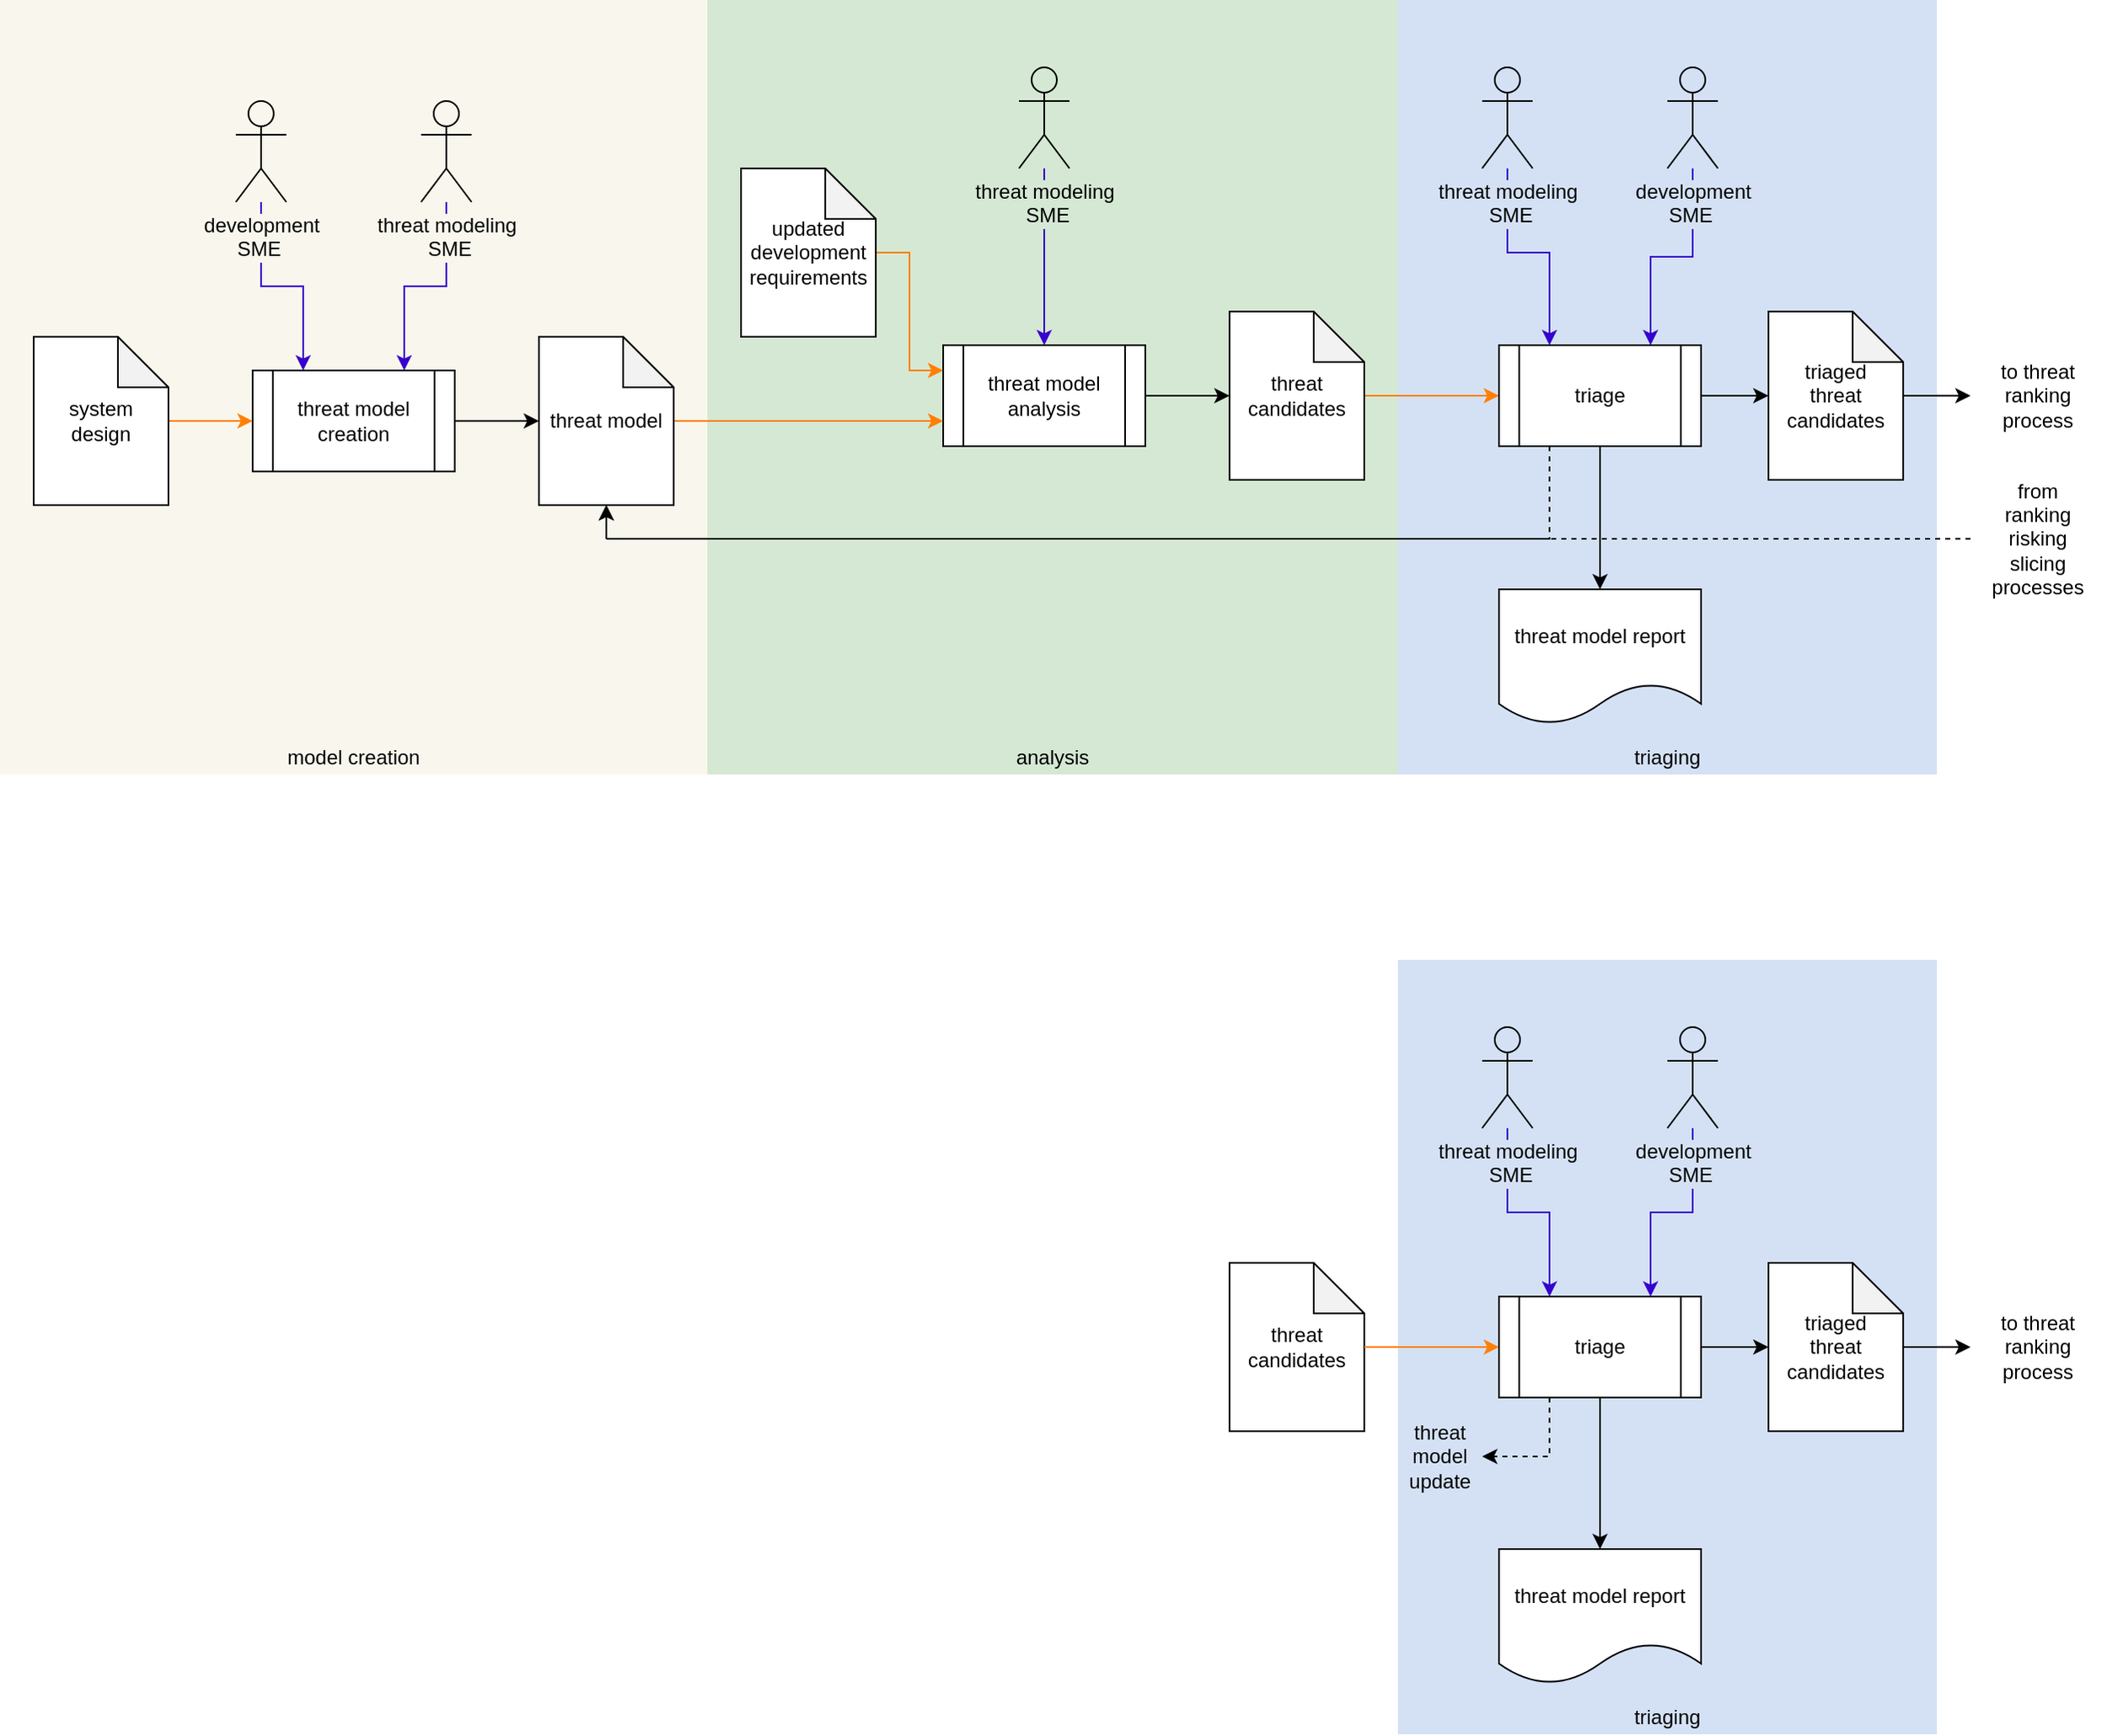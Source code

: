 <mxfile version="21.6.8" type="device">
  <diagram id="E2ULkJl6go0xUk4_vNiQ" name="Page-1">
    <mxGraphModel dx="3538" dy="1419" grid="1" gridSize="10" guides="1" tooltips="1" connect="1" arrows="1" fold="1" page="0" pageScale="1" pageWidth="1100" pageHeight="850" math="0" shadow="0">
      <root>
        <mxCell id="0" />
        <mxCell id="1" parent="0" />
        <mxCell id="FbfdTK8tjVJBXB0avibO-2" value="" style="rounded=0;whiteSpace=wrap;html=1;fillColor=#F9F7ED;strokeColor=none;" parent="1" vertex="1">
          <mxGeometry x="-1160" y="150" width="420" height="460" as="geometry" />
        </mxCell>
        <mxCell id="FbfdTK8tjVJBXB0avibO-6" value="" style="rounded=0;whiteSpace=wrap;html=1;strokeColor=none;fillColor=#D5E8D4;" parent="1" vertex="1">
          <mxGeometry x="-740" y="150" width="410" height="460" as="geometry" />
        </mxCell>
        <mxCell id="FbfdTK8tjVJBXB0avibO-4" value="" style="rounded=0;whiteSpace=wrap;html=1;strokeColor=none;fillColor=#D4E1F5;" parent="1" vertex="1">
          <mxGeometry x="-330" y="150" width="320" height="460" as="geometry" />
        </mxCell>
        <mxCell id="XKbH0hADGiryWMfeD4Mq-1" value="threat model report" style="shape=document;whiteSpace=wrap;html=1;boundedLbl=1;" parent="1" vertex="1">
          <mxGeometry x="-270" y="500" width="120" height="80" as="geometry" />
        </mxCell>
        <mxCell id="XKbH0hADGiryWMfeD4Mq-23" style="edgeStyle=orthogonalEdgeStyle;rounded=0;orthogonalLoop=1;jettySize=auto;html=1;entryX=0;entryY=0.5;entryDx=0;entryDy=0;entryPerimeter=0;" parent="1" source="XKbH0hADGiryWMfeD4Mq-3" target="XKbH0hADGiryWMfeD4Mq-10" edge="1">
          <mxGeometry relative="1" as="geometry" />
        </mxCell>
        <mxCell id="XKbH0hADGiryWMfeD4Mq-3" value="threat model analysis" style="shape=process;whiteSpace=wrap;html=1;backgroundOutline=1;" parent="1" vertex="1">
          <mxGeometry x="-600" y="355" width="120" height="60" as="geometry" />
        </mxCell>
        <mxCell id="XKbH0hADGiryWMfeD4Mq-39" style="edgeStyle=orthogonalEdgeStyle;rounded=0;orthogonalLoop=1;jettySize=auto;html=1;entryX=0.75;entryY=0;entryDx=0;entryDy=0;fillColor=#6a00ff;strokeColor=#3700CC;" parent="1" source="LRI6FaqGRrZTjfz2rVRe-10" target="XKbH0hADGiryWMfeD4Mq-48" edge="1">
          <mxGeometry relative="1" as="geometry" />
        </mxCell>
        <mxCell id="XKbH0hADGiryWMfeD4Mq-43" style="edgeStyle=orthogonalEdgeStyle;rounded=0;orthogonalLoop=1;jettySize=auto;html=1;entryX=0.25;entryY=0;entryDx=0;entryDy=0;fillColor=#6a00ff;strokeColor=#3700CC;" parent="1" source="LRI6FaqGRrZTjfz2rVRe-2" target="XKbH0hADGiryWMfeD4Mq-11" edge="1">
          <mxGeometry relative="1" as="geometry">
            <mxPoint x="-265" y="-80" as="sourcePoint" />
            <Array as="points">
              <mxPoint x="-265" y="300" />
              <mxPoint x="-240" y="300" />
            </Array>
          </mxGeometry>
        </mxCell>
        <mxCell id="XKbH0hADGiryWMfeD4Mq-51" style="edgeStyle=orthogonalEdgeStyle;rounded=0;orthogonalLoop=1;jettySize=auto;html=1;entryX=0.5;entryY=0;entryDx=0;entryDy=0;fillColor=#6a00ff;strokeColor=#3700CC;" parent="1" source="LRI6FaqGRrZTjfz2rVRe-9" target="XKbH0hADGiryWMfeD4Mq-3" edge="1">
          <mxGeometry relative="1" as="geometry" />
        </mxCell>
        <mxCell id="XKbH0hADGiryWMfeD4Mq-40" style="edgeStyle=orthogonalEdgeStyle;rounded=0;orthogonalLoop=1;jettySize=auto;html=1;entryX=0.25;entryY=0;entryDx=0;entryDy=0;fillColor=#6a00ff;strokeColor=#3700CC;" parent="1" source="LRI6FaqGRrZTjfz2rVRe-11" target="XKbH0hADGiryWMfeD4Mq-48" edge="1">
          <mxGeometry relative="1" as="geometry" />
        </mxCell>
        <mxCell id="XKbH0hADGiryWMfeD4Mq-42" style="edgeStyle=orthogonalEdgeStyle;rounded=0;orthogonalLoop=1;jettySize=auto;html=1;entryX=0.75;entryY=0;entryDx=0;entryDy=0;fillColor=#6a00ff;strokeColor=#3700CC;" parent="1" source="LRI6FaqGRrZTjfz2rVRe-3" target="XKbH0hADGiryWMfeD4Mq-11" edge="1">
          <mxGeometry relative="1" as="geometry">
            <mxPoint x="-140" y="110" as="sourcePoint" />
          </mxGeometry>
        </mxCell>
        <mxCell id="XKbH0hADGiryWMfeD4Mq-22" style="edgeStyle=orthogonalEdgeStyle;rounded=0;orthogonalLoop=1;jettySize=auto;html=1;entryX=0;entryY=0.75;entryDx=0;entryDy=0;fillColor=#fa6800;strokeColor=#FF8000;" parent="1" source="XKbH0hADGiryWMfeD4Mq-9" target="XKbH0hADGiryWMfeD4Mq-3" edge="1">
          <mxGeometry relative="1" as="geometry" />
        </mxCell>
        <mxCell id="XKbH0hADGiryWMfeD4Mq-9" value="threat model" style="shape=note;whiteSpace=wrap;html=1;backgroundOutline=1;darkOpacity=0.05;" parent="1" vertex="1">
          <mxGeometry x="-840" y="350" width="80" height="100" as="geometry" />
        </mxCell>
        <mxCell id="XKbH0hADGiryWMfeD4Mq-24" style="edgeStyle=orthogonalEdgeStyle;rounded=0;orthogonalLoop=1;jettySize=auto;html=1;entryX=0;entryY=0.5;entryDx=0;entryDy=0;fillColor=#fa6800;strokeColor=#FF8000;" parent="1" source="XKbH0hADGiryWMfeD4Mq-10" target="XKbH0hADGiryWMfeD4Mq-11" edge="1">
          <mxGeometry relative="1" as="geometry" />
        </mxCell>
        <mxCell id="XKbH0hADGiryWMfeD4Mq-10" value="threat candidates" style="shape=note;whiteSpace=wrap;html=1;backgroundOutline=1;darkOpacity=0.05;" parent="1" vertex="1">
          <mxGeometry x="-430" y="335" width="80" height="100" as="geometry" />
        </mxCell>
        <mxCell id="XKbH0hADGiryWMfeD4Mq-27" style="edgeStyle=orthogonalEdgeStyle;rounded=0;orthogonalLoop=1;jettySize=auto;html=1;entryX=0;entryY=0.5;entryDx=0;entryDy=0;entryPerimeter=0;" parent="1" source="XKbH0hADGiryWMfeD4Mq-11" target="XKbH0hADGiryWMfeD4Mq-12" edge="1">
          <mxGeometry relative="1" as="geometry" />
        </mxCell>
        <mxCell id="XKbH0hADGiryWMfeD4Mq-54" style="edgeStyle=orthogonalEdgeStyle;rounded=0;orthogonalLoop=1;jettySize=auto;html=1;entryX=0.5;entryY=0;entryDx=0;entryDy=0;exitX=0.5;exitY=1;exitDx=0;exitDy=0;" parent="1" source="XKbH0hADGiryWMfeD4Mq-11" target="XKbH0hADGiryWMfeD4Mq-1" edge="1">
          <mxGeometry relative="1" as="geometry" />
        </mxCell>
        <mxCell id="XKbH0hADGiryWMfeD4Mq-57" style="edgeStyle=orthogonalEdgeStyle;rounded=0;orthogonalLoop=1;jettySize=auto;html=1;exitX=0.25;exitY=1;exitDx=0;exitDy=0;entryX=0.5;entryY=1;entryDx=0;entryDy=0;entryPerimeter=0;strokeWidth=1;dashed=1;" parent="1" source="XKbH0hADGiryWMfeD4Mq-11" target="XKbH0hADGiryWMfeD4Mq-9" edge="1">
          <mxGeometry relative="1" as="geometry">
            <mxPoint x="-720" y="640" as="targetPoint" />
            <Array as="points">
              <mxPoint x="-240" y="470" />
              <mxPoint x="-800" y="470" />
            </Array>
          </mxGeometry>
        </mxCell>
        <mxCell id="XKbH0hADGiryWMfeD4Mq-11" value="triage" style="shape=process;whiteSpace=wrap;html=1;backgroundOutline=1;" parent="1" vertex="1">
          <mxGeometry x="-270" y="355" width="120" height="60" as="geometry" />
        </mxCell>
        <mxCell id="XKbH0hADGiryWMfeD4Mq-28" style="edgeStyle=orthogonalEdgeStyle;rounded=0;orthogonalLoop=1;jettySize=auto;html=1;entryX=0;entryY=0.5;entryDx=0;entryDy=0;" parent="1" source="XKbH0hADGiryWMfeD4Mq-12" target="XKbH0hADGiryWMfeD4Mq-55" edge="1">
          <mxGeometry relative="1" as="geometry">
            <mxPoint x="10" y="380" as="targetPoint" />
          </mxGeometry>
        </mxCell>
        <mxCell id="XKbH0hADGiryWMfeD4Mq-12" value="triaged&lt;br&gt;threat candidates" style="shape=note;whiteSpace=wrap;html=1;backgroundOutline=1;darkOpacity=0.05;" parent="1" vertex="1">
          <mxGeometry x="-110" y="335" width="80" height="100" as="geometry" />
        </mxCell>
        <mxCell id="XKbH0hADGiryWMfeD4Mq-58" style="edgeStyle=orthogonalEdgeStyle;rounded=0;orthogonalLoop=1;jettySize=auto;html=1;entryX=0.5;entryY=1;entryDx=0;entryDy=0;entryPerimeter=0;strokeWidth=1;dashed=1;exitX=0;exitY=0.5;exitDx=0;exitDy=0;" parent="1" source="FbfdTK8tjVJBXB0avibO-5" target="XKbH0hADGiryWMfeD4Mq-9" edge="1">
          <mxGeometry relative="1" as="geometry">
            <Array as="points">
              <mxPoint x="-30" y="470" />
              <mxPoint x="-690" y="470" />
            </Array>
            <mxPoint x="-30" y="610" as="sourcePoint" />
          </mxGeometry>
        </mxCell>
        <mxCell id="XKbH0hADGiryWMfeD4Mq-52" style="edgeStyle=orthogonalEdgeStyle;rounded=0;orthogonalLoop=1;jettySize=auto;html=1;entryX=0;entryY=0.5;entryDx=0;entryDy=0;entryPerimeter=0;" parent="1" source="XKbH0hADGiryWMfeD4Mq-48" target="XKbH0hADGiryWMfeD4Mq-9" edge="1">
          <mxGeometry relative="1" as="geometry" />
        </mxCell>
        <mxCell id="XKbH0hADGiryWMfeD4Mq-48" value="threat model creation" style="shape=process;whiteSpace=wrap;html=1;backgroundOutline=1;" parent="1" vertex="1">
          <mxGeometry x="-1010" y="370" width="120" height="60" as="geometry" />
        </mxCell>
        <mxCell id="XKbH0hADGiryWMfeD4Mq-55" value="to threat ranking process" style="text;html=1;strokeColor=none;fillColor=none;align=center;verticalAlign=middle;whiteSpace=wrap;rounded=0;" parent="1" vertex="1">
          <mxGeometry x="10" y="345" width="80" height="80" as="geometry" />
        </mxCell>
        <mxCell id="FbfdTK8tjVJBXB0avibO-5" value="from&lt;br&gt;ranking&lt;br&gt;risking&lt;br&gt;slicing processes" style="text;html=1;strokeColor=none;fillColor=none;align=center;verticalAlign=middle;whiteSpace=wrap;rounded=0;" parent="1" vertex="1">
          <mxGeometry x="10" y="430" width="80" height="80" as="geometry" />
        </mxCell>
        <mxCell id="FbfdTK8tjVJBXB0avibO-7" value="model creation" style="text;html=1;strokeColor=none;fillColor=none;align=center;verticalAlign=middle;whiteSpace=wrap;rounded=0;" parent="1" vertex="1">
          <mxGeometry x="-1160" y="590" width="420" height="20" as="geometry" />
        </mxCell>
        <mxCell id="FbfdTK8tjVJBXB0avibO-8" value="analysis" style="text;html=1;strokeColor=none;fillColor=none;align=center;verticalAlign=middle;whiteSpace=wrap;rounded=0;" parent="1" vertex="1">
          <mxGeometry x="-740" y="590" width="410" height="20" as="geometry" />
        </mxCell>
        <mxCell id="FbfdTK8tjVJBXB0avibO-9" value="triaging" style="text;html=1;strokeColor=none;fillColor=none;align=center;verticalAlign=middle;whiteSpace=wrap;rounded=0;" parent="1" vertex="1">
          <mxGeometry x="-330" y="590" width="320" height="20" as="geometry" />
        </mxCell>
        <mxCell id="FbfdTK8tjVJBXB0avibO-10" style="edgeStyle=orthogonalEdgeStyle;rounded=0;orthogonalLoop=1;jettySize=auto;html=1;fillColor=#fa6800;strokeColor=#FF8000;entryX=0;entryY=0.5;entryDx=0;entryDy=0;" parent="1" source="FbfdTK8tjVJBXB0avibO-11" target="XKbH0hADGiryWMfeD4Mq-48" edge="1">
          <mxGeometry relative="1" as="geometry">
            <mxPoint x="-1010" y="400" as="targetPoint" />
          </mxGeometry>
        </mxCell>
        <mxCell id="FbfdTK8tjVJBXB0avibO-11" value="system&lt;br&gt;design" style="shape=note;whiteSpace=wrap;html=1;backgroundOutline=1;darkOpacity=0.05;" parent="1" vertex="1">
          <mxGeometry x="-1140" y="350" width="80" height="100" as="geometry" />
        </mxCell>
        <mxCell id="LRI6FaqGRrZTjfz2rVRe-2" value="&lt;span style=&quot;&quot;&gt;threat modeling&lt;br&gt;&amp;nbsp; &amp;nbsp; &amp;nbsp; &amp;nbsp; &amp;nbsp;SME&amp;nbsp; &amp;nbsp; &amp;nbsp; &amp;nbsp;&amp;nbsp;&lt;/span&gt;" style="shape=umlActor;verticalLabelPosition=bottom;labelBackgroundColor=#D4E1F5;verticalAlign=top;html=1;outlineConnect=0;fillColor=#D4E1F5;" parent="1" vertex="1">
          <mxGeometry x="-280" y="190" width="30" height="60" as="geometry" />
        </mxCell>
        <mxCell id="LRI6FaqGRrZTjfz2rVRe-3" value="&lt;span style=&quot;&quot;&gt;development&lt;br&gt;&amp;nbsp; &amp;nbsp; &amp;nbsp; SME&amp;nbsp; &amp;nbsp; &amp;nbsp; &amp;nbsp;&lt;/span&gt;" style="shape=umlActor;verticalLabelPosition=bottom;labelBackgroundColor=#D4E1F5;verticalAlign=top;html=1;outlineConnect=0;fillColor=#D4E1F5;" parent="1" vertex="1">
          <mxGeometry x="-170" y="190" width="30" height="60" as="geometry" />
        </mxCell>
        <mxCell id="LRI6FaqGRrZTjfz2rVRe-9" value="&lt;span style=&quot;&quot;&gt;threat modeling&lt;br&gt;&amp;nbsp; &amp;nbsp; &amp;nbsp; &amp;nbsp; &amp;nbsp;SME&amp;nbsp; &amp;nbsp; &amp;nbsp; &amp;nbsp;&amp;nbsp;&lt;/span&gt;" style="shape=umlActor;verticalLabelPosition=bottom;labelBackgroundColor=#D5E8D4;verticalAlign=top;html=1;outlineConnect=0;fillColor=#D5E8D4;" parent="1" vertex="1">
          <mxGeometry x="-555" y="190" width="30" height="60" as="geometry" />
        </mxCell>
        <mxCell id="LRI6FaqGRrZTjfz2rVRe-10" value="&lt;span style=&quot;&quot;&gt;threat modeling&lt;br&gt;&amp;nbsp; &amp;nbsp; &amp;nbsp; &amp;nbsp; &amp;nbsp;SME&amp;nbsp; &amp;nbsp; &amp;nbsp; &amp;nbsp;&amp;nbsp;&lt;/span&gt;" style="shape=umlActor;verticalLabelPosition=bottom;labelBackgroundColor=#F9F7ED;verticalAlign=top;html=1;outlineConnect=0;fillColor=#F9F7ED;" parent="1" vertex="1">
          <mxGeometry x="-910" y="210" width="30" height="60" as="geometry" />
        </mxCell>
        <mxCell id="LRI6FaqGRrZTjfz2rVRe-11" value="&lt;span style=&quot;&quot;&gt;development&lt;br&gt;&amp;nbsp; &amp;nbsp; &amp;nbsp; SME&amp;nbsp; &amp;nbsp; &amp;nbsp; &amp;nbsp;&lt;/span&gt;" style="shape=umlActor;verticalLabelPosition=bottom;labelBackgroundColor=#F9F7ED;verticalAlign=top;html=1;outlineConnect=0;fillColor=#F9F7ED;" parent="1" vertex="1">
          <mxGeometry x="-1020" y="210" width="30" height="60" as="geometry" />
        </mxCell>
        <mxCell id="LRI6FaqGRrZTjfz2rVRe-12" value="" style="rounded=0;whiteSpace=wrap;html=1;strokeColor=none;fillColor=#D4E1F5;" parent="1" vertex="1">
          <mxGeometry x="-330" y="720" width="320" height="460" as="geometry" />
        </mxCell>
        <mxCell id="LRI6FaqGRrZTjfz2rVRe-13" value="threat model report" style="shape=document;whiteSpace=wrap;html=1;boundedLbl=1;" parent="1" vertex="1">
          <mxGeometry x="-270" y="1070" width="120" height="80" as="geometry" />
        </mxCell>
        <mxCell id="LRI6FaqGRrZTjfz2rVRe-14" style="edgeStyle=orthogonalEdgeStyle;rounded=0;orthogonalLoop=1;jettySize=auto;html=1;entryX=0.25;entryY=0;entryDx=0;entryDy=0;fillColor=#6a00ff;strokeColor=#3700CC;" parent="1" source="LRI6FaqGRrZTjfz2rVRe-25" target="LRI6FaqGRrZTjfz2rVRe-19" edge="1">
          <mxGeometry relative="1" as="geometry">
            <mxPoint x="-265" y="490" as="sourcePoint" />
            <Array as="points">
              <mxPoint x="-265" y="870" />
              <mxPoint x="-240" y="870" />
            </Array>
          </mxGeometry>
        </mxCell>
        <mxCell id="LRI6FaqGRrZTjfz2rVRe-15" style="edgeStyle=orthogonalEdgeStyle;rounded=0;orthogonalLoop=1;jettySize=auto;html=1;entryX=0.75;entryY=0;entryDx=0;entryDy=0;fillColor=#6a00ff;strokeColor=#3700CC;" parent="1" source="LRI6FaqGRrZTjfz2rVRe-26" target="LRI6FaqGRrZTjfz2rVRe-19" edge="1">
          <mxGeometry relative="1" as="geometry">
            <mxPoint x="-140" y="680" as="sourcePoint" />
          </mxGeometry>
        </mxCell>
        <mxCell id="LRI6FaqGRrZTjfz2rVRe-17" style="edgeStyle=orthogonalEdgeStyle;rounded=0;orthogonalLoop=1;jettySize=auto;html=1;entryX=0;entryY=0.5;entryDx=0;entryDy=0;entryPerimeter=0;" parent="1" source="LRI6FaqGRrZTjfz2rVRe-19" target="LRI6FaqGRrZTjfz2rVRe-21" edge="1">
          <mxGeometry relative="1" as="geometry" />
        </mxCell>
        <mxCell id="LRI6FaqGRrZTjfz2rVRe-18" style="edgeStyle=orthogonalEdgeStyle;rounded=0;orthogonalLoop=1;jettySize=auto;html=1;entryX=0.5;entryY=0;entryDx=0;entryDy=0;exitX=0.5;exitY=1;exitDx=0;exitDy=0;" parent="1" source="LRI6FaqGRrZTjfz2rVRe-19" target="LRI6FaqGRrZTjfz2rVRe-13" edge="1">
          <mxGeometry relative="1" as="geometry" />
        </mxCell>
        <mxCell id="LRI6FaqGRrZTjfz2rVRe-19" value="triage" style="shape=process;whiteSpace=wrap;html=1;backgroundOutline=1;" parent="1" vertex="1">
          <mxGeometry x="-270" y="920" width="120" height="60" as="geometry" />
        </mxCell>
        <mxCell id="LRI6FaqGRrZTjfz2rVRe-20" style="edgeStyle=orthogonalEdgeStyle;rounded=0;orthogonalLoop=1;jettySize=auto;html=1;entryX=0;entryY=0.5;entryDx=0;entryDy=0;" parent="1" source="LRI6FaqGRrZTjfz2rVRe-21" target="LRI6FaqGRrZTjfz2rVRe-22" edge="1">
          <mxGeometry relative="1" as="geometry">
            <mxPoint x="10" y="950" as="targetPoint" />
          </mxGeometry>
        </mxCell>
        <mxCell id="LRI6FaqGRrZTjfz2rVRe-21" value="triaged&lt;br&gt;threat candidates" style="shape=note;whiteSpace=wrap;html=1;backgroundOutline=1;darkOpacity=0.05;" parent="1" vertex="1">
          <mxGeometry x="-110" y="900" width="80" height="100" as="geometry" />
        </mxCell>
        <mxCell id="LRI6FaqGRrZTjfz2rVRe-22" value="to threat ranking process" style="text;html=1;strokeColor=none;fillColor=none;align=center;verticalAlign=middle;whiteSpace=wrap;rounded=0;" parent="1" vertex="1">
          <mxGeometry x="10" y="910" width="80" height="80" as="geometry" />
        </mxCell>
        <mxCell id="LRI6FaqGRrZTjfz2rVRe-24" value="triaging" style="text;html=1;strokeColor=none;fillColor=none;align=center;verticalAlign=middle;whiteSpace=wrap;rounded=0;" parent="1" vertex="1">
          <mxGeometry x="-330" y="1160" width="320" height="20" as="geometry" />
        </mxCell>
        <mxCell id="LRI6FaqGRrZTjfz2rVRe-25" value="&lt;span style=&quot;&quot;&gt;threat modeling&lt;br&gt;&amp;nbsp; &amp;nbsp; &amp;nbsp; &amp;nbsp; &amp;nbsp;SME&amp;nbsp; &amp;nbsp; &amp;nbsp; &amp;nbsp;&amp;nbsp;&lt;/span&gt;" style="shape=umlActor;verticalLabelPosition=bottom;labelBackgroundColor=#D4E1F5;verticalAlign=top;html=1;outlineConnect=0;fillColor=#D4E1F5;" parent="1" vertex="1">
          <mxGeometry x="-280" y="760" width="30" height="60" as="geometry" />
        </mxCell>
        <mxCell id="LRI6FaqGRrZTjfz2rVRe-26" value="&lt;span style=&quot;&quot;&gt;development&lt;br&gt;&amp;nbsp; &amp;nbsp; &amp;nbsp; SME&amp;nbsp; &amp;nbsp; &amp;nbsp; &amp;nbsp;&lt;/span&gt;" style="shape=umlActor;verticalLabelPosition=bottom;labelBackgroundColor=#D4E1F5;verticalAlign=top;html=1;outlineConnect=0;fillColor=#D4E1F5;noLabel=0;labelPadding=0;" parent="1" vertex="1">
          <mxGeometry x="-170" y="760" width="30" height="60" as="geometry" />
        </mxCell>
        <mxCell id="LRI6FaqGRrZTjfz2rVRe-27" style="edgeStyle=orthogonalEdgeStyle;rounded=0;orthogonalLoop=1;jettySize=auto;html=1;entryX=1;entryY=0.5;entryDx=0;entryDy=0;strokeWidth=1;dashed=1;exitX=0.25;exitY=1;exitDx=0;exitDy=0;" parent="1" source="LRI6FaqGRrZTjfz2rVRe-19" target="LRI6FaqGRrZTjfz2rVRe-28" edge="1">
          <mxGeometry relative="1" as="geometry">
            <Array as="points">
              <mxPoint x="-240" y="1015" />
            </Array>
            <mxPoint x="10" y="1040" as="sourcePoint" />
            <mxPoint x="-690" y="1000" as="targetPoint" />
          </mxGeometry>
        </mxCell>
        <mxCell id="LRI6FaqGRrZTjfz2rVRe-28" value="threat&lt;br&gt;model&lt;br&gt;update" style="text;html=1;strokeColor=none;fillColor=none;align=center;verticalAlign=middle;whiteSpace=wrap;rounded=0;" parent="1" vertex="1">
          <mxGeometry x="-330" y="990" width="50" height="50" as="geometry" />
        </mxCell>
        <mxCell id="LRI6FaqGRrZTjfz2rVRe-29" value="threat candidates" style="shape=note;whiteSpace=wrap;html=1;backgroundOutline=1;darkOpacity=0.05;" parent="1" vertex="1">
          <mxGeometry x="-430" y="900" width="80" height="100" as="geometry" />
        </mxCell>
        <mxCell id="LRI6FaqGRrZTjfz2rVRe-30" style="edgeStyle=orthogonalEdgeStyle;rounded=0;orthogonalLoop=1;jettySize=auto;html=1;fillColor=#fa6800;strokeColor=#FF8000;" parent="1" source="LRI6FaqGRrZTjfz2rVRe-29" target="LRI6FaqGRrZTjfz2rVRe-19" edge="1">
          <mxGeometry relative="1" as="geometry">
            <mxPoint x="-380" y="830" as="targetPoint" />
          </mxGeometry>
        </mxCell>
        <mxCell id="5iPzJqilZqpJKaaTBHVQ-2" style="edgeStyle=orthogonalEdgeStyle;rounded=0;orthogonalLoop=1;jettySize=auto;html=1;entryX=0;entryY=0.25;entryDx=0;entryDy=0;strokeColor=#FF8000;" parent="1" source="5iPzJqilZqpJKaaTBHVQ-1" target="XKbH0hADGiryWMfeD4Mq-3" edge="1">
          <mxGeometry relative="1" as="geometry" />
        </mxCell>
        <mxCell id="5iPzJqilZqpJKaaTBHVQ-1" value="updated development requirements" style="shape=note;whiteSpace=wrap;html=1;backgroundOutline=1;darkOpacity=0.05;" parent="1" vertex="1">
          <mxGeometry x="-720" y="250" width="80" height="100" as="geometry" />
        </mxCell>
      </root>
    </mxGraphModel>
  </diagram>
</mxfile>
